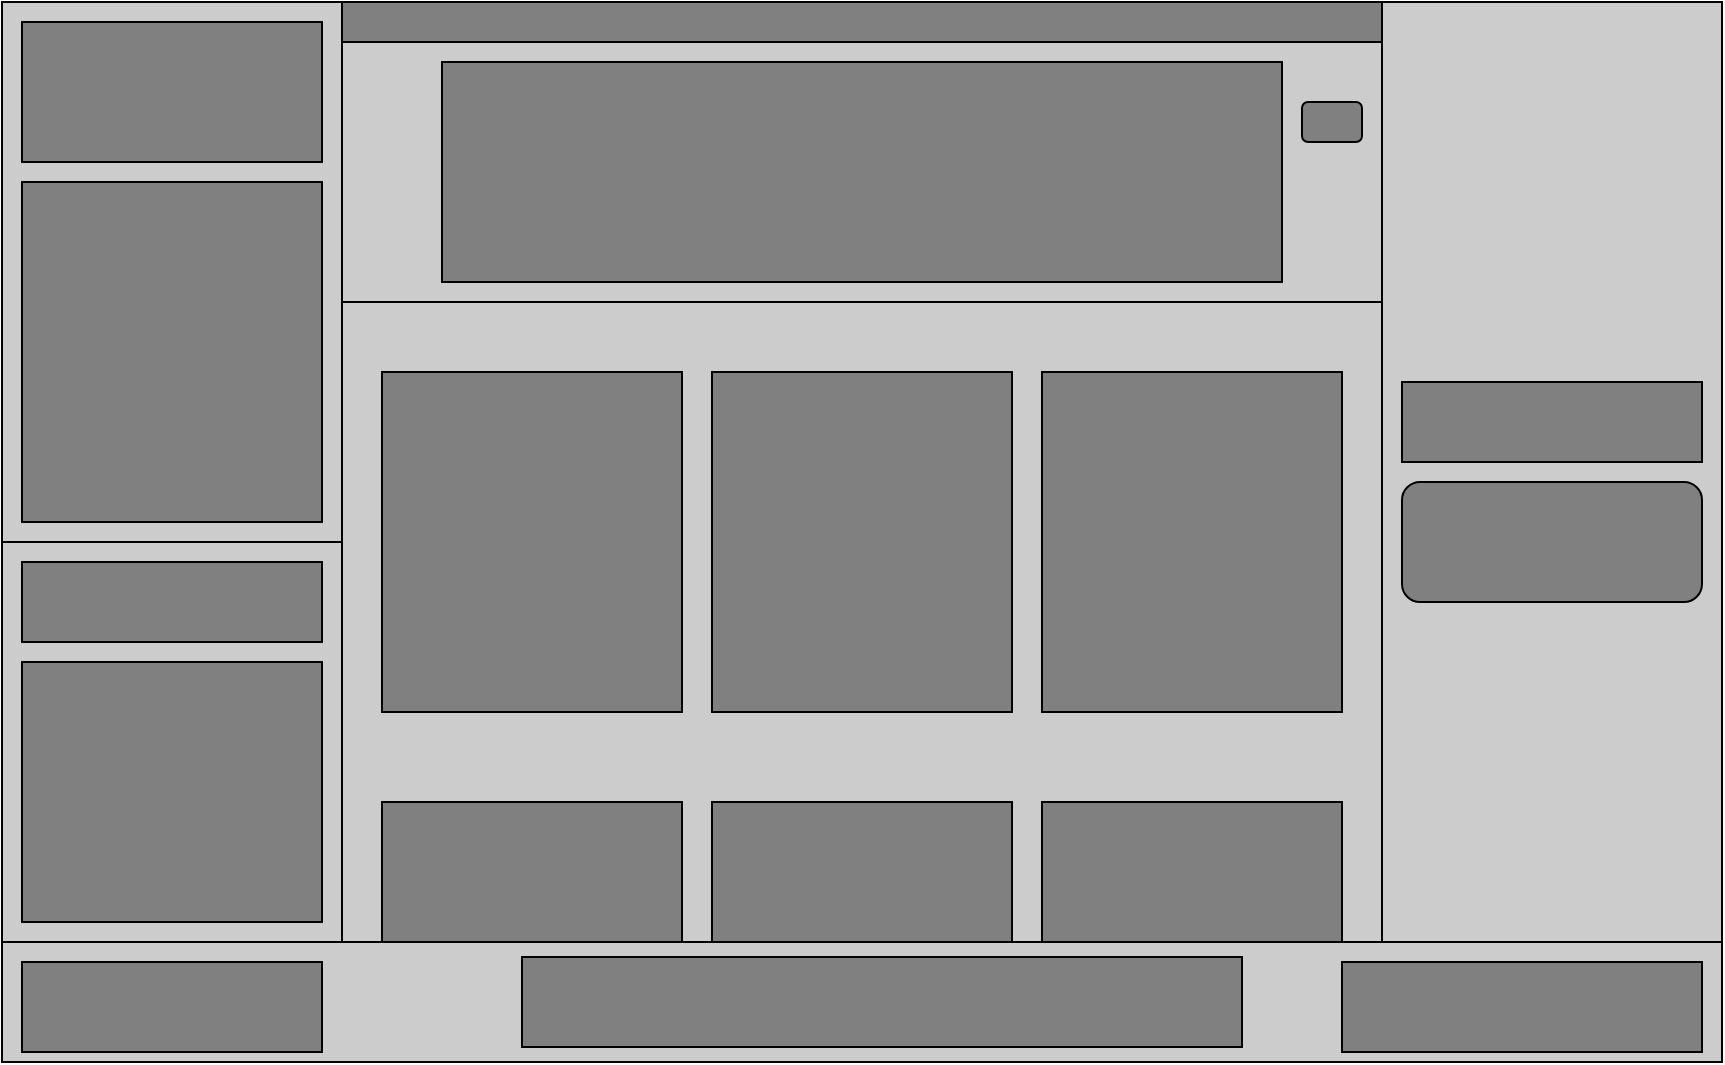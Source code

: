 <mxfile>
    <diagram id="Jk3A5JiycQoHWtGk7GbD" name="Page-1">
        <mxGraphModel dx="752" dy="252" grid="1" gridSize="10" guides="1" tooltips="1" connect="1" arrows="1" fold="1" page="1" pageScale="1" pageWidth="827" pageHeight="1169" math="0" shadow="0">
            <root>
                <mxCell id="0"/>
                <mxCell id="1" parent="0"/>
                <mxCell id="lR3nvJWewIrYLPM3xM6J-1" value="" style="rounded=0;whiteSpace=wrap;html=1;" parent="1" vertex="1">
                    <mxGeometry x="40" y="40" width="860" height="530" as="geometry"/>
                </mxCell>
                <mxCell id="lR3nvJWewIrYLPM3xM6J-2" value="" style="rounded=0;whiteSpace=wrap;html=1;fillColor=#CCCCCC;" parent="1" vertex="1">
                    <mxGeometry x="40" y="510" width="860" height="60" as="geometry"/>
                </mxCell>
                <mxCell id="lR3nvJWewIrYLPM3xM6J-3" value="" style="rounded=0;whiteSpace=wrap;html=1;fillColor=#CCCCCC;" parent="1" vertex="1">
                    <mxGeometry x="40" y="310" width="170" height="200" as="geometry"/>
                </mxCell>
                <mxCell id="lR3nvJWewIrYLPM3xM6J-4" value="" style="rounded=0;whiteSpace=wrap;html=1;fillColor=#CCCCCC;" parent="1" vertex="1">
                    <mxGeometry x="40" y="40" width="170" height="270" as="geometry"/>
                </mxCell>
                <mxCell id="lR3nvJWewIrYLPM3xM6J-5" value="" style="rounded=0;whiteSpace=wrap;html=1;fillColor=#CCCCCC;" parent="1" vertex="1">
                    <mxGeometry x="730" y="40" width="170" height="470" as="geometry"/>
                </mxCell>
                <mxCell id="lR3nvJWewIrYLPM3xM6J-6" value="" style="rounded=0;whiteSpace=wrap;html=1;fillColor=#CCCCCC;" parent="1" vertex="1">
                    <mxGeometry x="210" y="190" width="520" height="320" as="geometry"/>
                </mxCell>
                <mxCell id="lR3nvJWewIrYLPM3xM6J-7" value="" style="rounded=0;whiteSpace=wrap;html=1;fillColor=#CCCCCC;" parent="1" vertex="1">
                    <mxGeometry x="210" y="40" width="520" height="150" as="geometry"/>
                </mxCell>
                <mxCell id="lR3nvJWewIrYLPM3xM6J-8" value="" style="rounded=0;whiteSpace=wrap;html=1;fillColor=#808080;" parent="1" vertex="1">
                    <mxGeometry x="50" y="320" width="150" height="40" as="geometry"/>
                </mxCell>
                <mxCell id="lR3nvJWewIrYLPM3xM6J-10" value="" style="rounded=0;whiteSpace=wrap;html=1;fillColor=#808080;" parent="1" vertex="1">
                    <mxGeometry x="50" y="370" width="150" height="130" as="geometry"/>
                </mxCell>
                <mxCell id="lR3nvJWewIrYLPM3xM6J-11" value="" style="rounded=0;whiteSpace=wrap;html=1;fillColor=#808080;" parent="1" vertex="1">
                    <mxGeometry x="740" y="230" width="150" height="40" as="geometry"/>
                </mxCell>
                <mxCell id="lR3nvJWewIrYLPM3xM6J-12" value="" style="rounded=1;whiteSpace=wrap;html=1;fillColor=#808080;" parent="1" vertex="1">
                    <mxGeometry x="740" y="280" width="150" height="60" as="geometry"/>
                </mxCell>
                <mxCell id="lR3nvJWewIrYLPM3xM6J-13" value="" style="rounded=0;whiteSpace=wrap;html=1;fillColor=#808080;" parent="1" vertex="1">
                    <mxGeometry x="230" y="225" width="150" height="170" as="geometry"/>
                </mxCell>
                <mxCell id="lR3nvJWewIrYLPM3xM6J-14" value="" style="rounded=0;whiteSpace=wrap;html=1;fillColor=#808080;" parent="1" vertex="1">
                    <mxGeometry x="560" y="225" width="150" height="170" as="geometry"/>
                </mxCell>
                <mxCell id="lR3nvJWewIrYLPM3xM6J-15" value="" style="rounded=0;whiteSpace=wrap;html=1;fillColor=#808080;" parent="1" vertex="1">
                    <mxGeometry x="395" y="225" width="150" height="170" as="geometry"/>
                </mxCell>
                <mxCell id="lR3nvJWewIrYLPM3xM6J-16" value="" style="rounded=0;whiteSpace=wrap;html=1;fillColor=#808080;" parent="1" vertex="1">
                    <mxGeometry x="230" y="440" width="150" height="70" as="geometry"/>
                </mxCell>
                <mxCell id="lR3nvJWewIrYLPM3xM6J-18" value="" style="rounded=0;whiteSpace=wrap;html=1;fillColor=#808080;" parent="1" vertex="1">
                    <mxGeometry x="395" y="440" width="150" height="70" as="geometry"/>
                </mxCell>
                <mxCell id="lR3nvJWewIrYLPM3xM6J-19" value="" style="rounded=0;whiteSpace=wrap;html=1;fillColor=#808080;" parent="1" vertex="1">
                    <mxGeometry x="560" y="440" width="150" height="70" as="geometry"/>
                </mxCell>
                <mxCell id="lR3nvJWewIrYLPM3xM6J-20" value="" style="rounded=0;whiteSpace=wrap;html=1;fillColor=#808080;" parent="1" vertex="1">
                    <mxGeometry x="260" y="70" width="420" height="110" as="geometry"/>
                </mxCell>
                <mxCell id="lR3nvJWewIrYLPM3xM6J-22" value="" style="rounded=0;whiteSpace=wrap;html=1;fillColor=#808080;" parent="1" vertex="1">
                    <mxGeometry x="210" y="40" width="520" height="20" as="geometry"/>
                </mxCell>
                <mxCell id="lR3nvJWewIrYLPM3xM6J-24" value="" style="rounded=1;whiteSpace=wrap;html=1;fillColor=#808080;" parent="1" vertex="1">
                    <mxGeometry x="690" y="90" width="30" height="20" as="geometry"/>
                </mxCell>
                <mxCell id="lR3nvJWewIrYLPM3xM6J-25" value="" style="rounded=0;whiteSpace=wrap;html=1;fillColor=#808080;" parent="1" vertex="1">
                    <mxGeometry x="50" y="50" width="150" height="70" as="geometry"/>
                </mxCell>
                <mxCell id="lR3nvJWewIrYLPM3xM6J-26" value="" style="rounded=0;whiteSpace=wrap;html=1;fillColor=#808080;" parent="1" vertex="1">
                    <mxGeometry x="50" y="130" width="150" height="170" as="geometry"/>
                </mxCell>
                <mxCell id="lR3nvJWewIrYLPM3xM6J-27" value="" style="rounded=0;whiteSpace=wrap;html=1;fillColor=#808080;" parent="1" vertex="1">
                    <mxGeometry x="50" y="520" width="150" height="45" as="geometry"/>
                </mxCell>
                <mxCell id="lR3nvJWewIrYLPM3xM6J-28" value="" style="rounded=0;whiteSpace=wrap;html=1;fillColor=#808080;" parent="1" vertex="1">
                    <mxGeometry x="300" y="517.5" width="360" height="45" as="geometry"/>
                </mxCell>
                <mxCell id="lR3nvJWewIrYLPM3xM6J-29" value="" style="rounded=0;whiteSpace=wrap;html=1;fillColor=#808080;" parent="1" vertex="1">
                    <mxGeometry x="710" y="520" width="180" height="45" as="geometry"/>
                </mxCell>
            </root>
        </mxGraphModel>
    </diagram>
</mxfile>